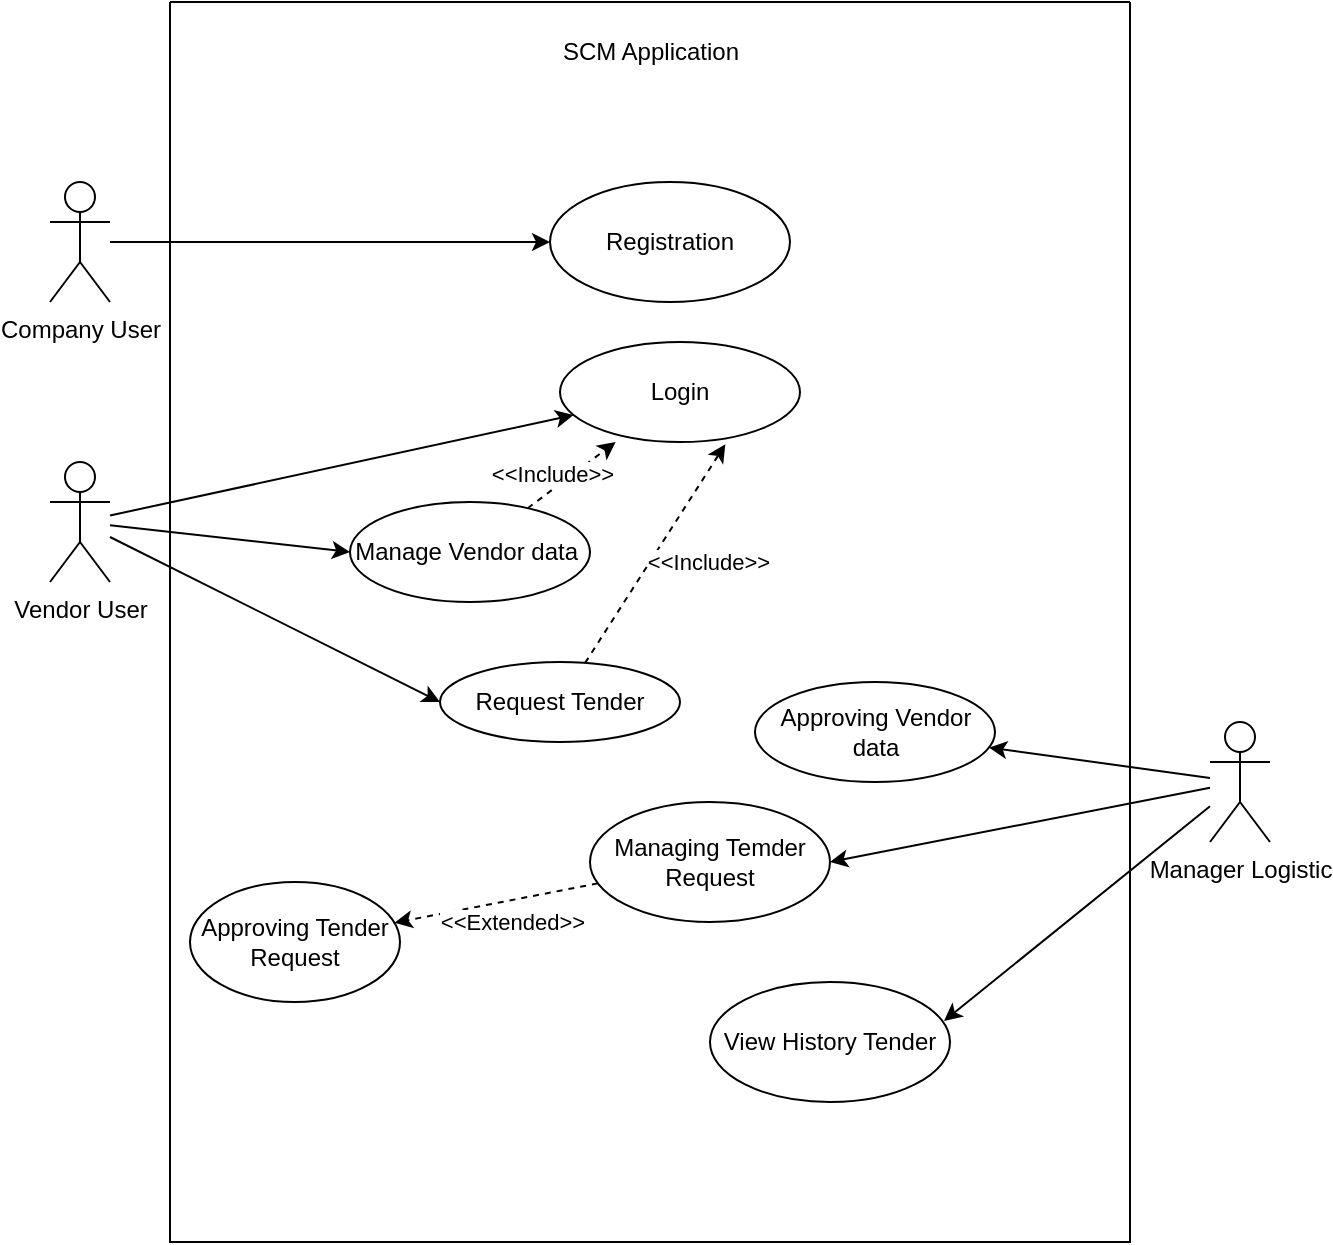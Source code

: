<mxfile version="22.1.17" type="device">
  <diagram name="Page-1" id="uk0SNjwAzEuJgJGUZ7CI">
    <mxGraphModel dx="1313" dy="696" grid="1" gridSize="10" guides="1" tooltips="1" connect="1" arrows="1" fold="1" page="1" pageScale="1" pageWidth="850" pageHeight="1100" math="0" shadow="0">
      <root>
        <mxCell id="0" />
        <mxCell id="1" parent="0" />
        <mxCell id="oEBtpxiMcQ0hFPWkXdTf-11" style="rounded=0;orthogonalLoop=1;jettySize=auto;html=1;" edge="1" parent="1" source="oEBtpxiMcQ0hFPWkXdTf-1" target="oEBtpxiMcQ0hFPWkXdTf-10">
          <mxGeometry relative="1" as="geometry" />
        </mxCell>
        <mxCell id="oEBtpxiMcQ0hFPWkXdTf-13" style="rounded=0;orthogonalLoop=1;jettySize=auto;html=1;entryX=0;entryY=0.5;entryDx=0;entryDy=0;" edge="1" parent="1" source="oEBtpxiMcQ0hFPWkXdTf-1" target="oEBtpxiMcQ0hFPWkXdTf-12">
          <mxGeometry relative="1" as="geometry" />
        </mxCell>
        <mxCell id="oEBtpxiMcQ0hFPWkXdTf-19" style="rounded=0;orthogonalLoop=1;jettySize=auto;html=1;entryX=0;entryY=0.5;entryDx=0;entryDy=0;" edge="1" parent="1" source="oEBtpxiMcQ0hFPWkXdTf-1" target="oEBtpxiMcQ0hFPWkXdTf-18">
          <mxGeometry relative="1" as="geometry" />
        </mxCell>
        <mxCell id="oEBtpxiMcQ0hFPWkXdTf-1" value="Vendor User" style="shape=umlActor;verticalLabelPosition=bottom;verticalAlign=top;html=1;outlineConnect=0;" vertex="1" parent="1">
          <mxGeometry x="110" y="270" width="30" height="60" as="geometry" />
        </mxCell>
        <mxCell id="oEBtpxiMcQ0hFPWkXdTf-8" value="" style="swimlane;startSize=0;" vertex="1" parent="1">
          <mxGeometry x="170" y="40" width="480" height="620" as="geometry" />
        </mxCell>
        <mxCell id="oEBtpxiMcQ0hFPWkXdTf-3" value="SCM Application" style="text;html=1;strokeColor=none;fillColor=none;align=center;verticalAlign=middle;whiteSpace=wrap;rounded=0;" vertex="1" parent="oEBtpxiMcQ0hFPWkXdTf-8">
          <mxGeometry x="187.5" y="10" width="105" height="30" as="geometry" />
        </mxCell>
        <mxCell id="oEBtpxiMcQ0hFPWkXdTf-7" value="Registration" style="ellipse;whiteSpace=wrap;html=1;" vertex="1" parent="oEBtpxiMcQ0hFPWkXdTf-8">
          <mxGeometry x="190" y="90" width="120" height="60" as="geometry" />
        </mxCell>
        <mxCell id="oEBtpxiMcQ0hFPWkXdTf-10" value="Login" style="ellipse;whiteSpace=wrap;html=1;" vertex="1" parent="oEBtpxiMcQ0hFPWkXdTf-8">
          <mxGeometry x="195" y="170" width="120" height="50" as="geometry" />
        </mxCell>
        <mxCell id="oEBtpxiMcQ0hFPWkXdTf-12" value="Manage Vendor data&amp;nbsp;" style="ellipse;whiteSpace=wrap;html=1;" vertex="1" parent="oEBtpxiMcQ0hFPWkXdTf-8">
          <mxGeometry x="90" y="250" width="120" height="50" as="geometry" />
        </mxCell>
        <mxCell id="oEBtpxiMcQ0hFPWkXdTf-14" style="rounded=0;orthogonalLoop=1;jettySize=auto;html=1;entryX=0.232;entryY=1;entryDx=0;entryDy=0;entryPerimeter=0;dashed=1;" edge="1" parent="oEBtpxiMcQ0hFPWkXdTf-8" source="oEBtpxiMcQ0hFPWkXdTf-12" target="oEBtpxiMcQ0hFPWkXdTf-10">
          <mxGeometry relative="1" as="geometry" />
        </mxCell>
        <mxCell id="oEBtpxiMcQ0hFPWkXdTf-15" value="&amp;lt;&amp;lt;Include&amp;gt;&amp;gt;" style="edgeLabel;html=1;align=center;verticalAlign=middle;resizable=0;points=[];" vertex="1" connectable="0" parent="oEBtpxiMcQ0hFPWkXdTf-14">
          <mxGeometry x="0.098" y="2" relative="1" as="geometry">
            <mxPoint x="-11" y="2" as="offset" />
          </mxGeometry>
        </mxCell>
        <mxCell id="oEBtpxiMcQ0hFPWkXdTf-18" value="Request Tender" style="ellipse;whiteSpace=wrap;html=1;" vertex="1" parent="oEBtpxiMcQ0hFPWkXdTf-8">
          <mxGeometry x="135" y="330" width="120" height="40" as="geometry" />
        </mxCell>
        <mxCell id="oEBtpxiMcQ0hFPWkXdTf-23" style="rounded=0;orthogonalLoop=1;jettySize=auto;html=1;entryX=0.689;entryY=1.023;entryDx=0;entryDy=0;entryPerimeter=0;dashed=1;" edge="1" parent="oEBtpxiMcQ0hFPWkXdTf-8" source="oEBtpxiMcQ0hFPWkXdTf-18" target="oEBtpxiMcQ0hFPWkXdTf-10">
          <mxGeometry relative="1" as="geometry" />
        </mxCell>
        <mxCell id="oEBtpxiMcQ0hFPWkXdTf-25" value="&amp;lt;&amp;lt;Include&amp;gt;&amp;gt;" style="edgeLabel;html=1;align=center;verticalAlign=middle;resizable=0;points=[];" vertex="1" connectable="0" parent="oEBtpxiMcQ0hFPWkXdTf-23">
          <mxGeometry x="0.088" y="-1" relative="1" as="geometry">
            <mxPoint x="22" y="8" as="offset" />
          </mxGeometry>
        </mxCell>
        <mxCell id="oEBtpxiMcQ0hFPWkXdTf-32" value="Approving Vendor data" style="ellipse;whiteSpace=wrap;html=1;" vertex="1" parent="oEBtpxiMcQ0hFPWkXdTf-8">
          <mxGeometry x="292.5" y="340" width="120" height="50" as="geometry" />
        </mxCell>
        <mxCell id="oEBtpxiMcQ0hFPWkXdTf-37" value="" style="rounded=0;orthogonalLoop=1;jettySize=auto;html=1;dashed=1;" edge="1" parent="oEBtpxiMcQ0hFPWkXdTf-8" source="oEBtpxiMcQ0hFPWkXdTf-34" target="oEBtpxiMcQ0hFPWkXdTf-36">
          <mxGeometry relative="1" as="geometry" />
        </mxCell>
        <mxCell id="oEBtpxiMcQ0hFPWkXdTf-38" value="&amp;lt;&amp;lt;Extended&amp;gt;&amp;gt;" style="edgeLabel;html=1;align=center;verticalAlign=middle;resizable=0;points=[];" vertex="1" connectable="0" parent="oEBtpxiMcQ0hFPWkXdTf-37">
          <mxGeometry x="0.247" y="1" relative="1" as="geometry">
            <mxPoint x="20" y="6" as="offset" />
          </mxGeometry>
        </mxCell>
        <mxCell id="oEBtpxiMcQ0hFPWkXdTf-34" value="Managing Temder Request" style="ellipse;whiteSpace=wrap;html=1;" vertex="1" parent="oEBtpxiMcQ0hFPWkXdTf-8">
          <mxGeometry x="210" y="400" width="120" height="60" as="geometry" />
        </mxCell>
        <mxCell id="oEBtpxiMcQ0hFPWkXdTf-36" value="Approving Tender Request" style="ellipse;whiteSpace=wrap;html=1;" vertex="1" parent="oEBtpxiMcQ0hFPWkXdTf-8">
          <mxGeometry x="10" y="440" width="105" height="60" as="geometry" />
        </mxCell>
        <mxCell id="oEBtpxiMcQ0hFPWkXdTf-39" value="View History Tender" style="ellipse;whiteSpace=wrap;html=1;" vertex="1" parent="oEBtpxiMcQ0hFPWkXdTf-8">
          <mxGeometry x="270" y="490" width="120" height="60" as="geometry" />
        </mxCell>
        <mxCell id="oEBtpxiMcQ0hFPWkXdTf-28" style="edgeStyle=orthogonalEdgeStyle;rounded=0;orthogonalLoop=1;jettySize=auto;html=1;" edge="1" parent="1" source="oEBtpxiMcQ0hFPWkXdTf-27" target="oEBtpxiMcQ0hFPWkXdTf-7">
          <mxGeometry relative="1" as="geometry" />
        </mxCell>
        <mxCell id="oEBtpxiMcQ0hFPWkXdTf-27" value="Company User" style="shape=umlActor;verticalLabelPosition=bottom;verticalAlign=top;html=1;outlineConnect=0;" vertex="1" parent="1">
          <mxGeometry x="110" y="130" width="30" height="60" as="geometry" />
        </mxCell>
        <mxCell id="oEBtpxiMcQ0hFPWkXdTf-33" style="rounded=0;orthogonalLoop=1;jettySize=auto;html=1;" edge="1" parent="1" source="oEBtpxiMcQ0hFPWkXdTf-29" target="oEBtpxiMcQ0hFPWkXdTf-32">
          <mxGeometry relative="1" as="geometry" />
        </mxCell>
        <mxCell id="oEBtpxiMcQ0hFPWkXdTf-35" style="rounded=0;orthogonalLoop=1;jettySize=auto;html=1;entryX=1;entryY=0.5;entryDx=0;entryDy=0;" edge="1" parent="1" source="oEBtpxiMcQ0hFPWkXdTf-29" target="oEBtpxiMcQ0hFPWkXdTf-34">
          <mxGeometry relative="1" as="geometry" />
        </mxCell>
        <mxCell id="oEBtpxiMcQ0hFPWkXdTf-29" value="Manager Logistic" style="shape=umlActor;verticalLabelPosition=bottom;verticalAlign=top;html=1;outlineConnect=0;" vertex="1" parent="1">
          <mxGeometry x="690" y="400" width="30" height="60" as="geometry" />
        </mxCell>
        <mxCell id="oEBtpxiMcQ0hFPWkXdTf-40" style="rounded=0;orthogonalLoop=1;jettySize=auto;html=1;entryX=0.975;entryY=0.325;entryDx=0;entryDy=0;entryPerimeter=0;" edge="1" parent="1" source="oEBtpxiMcQ0hFPWkXdTf-29" target="oEBtpxiMcQ0hFPWkXdTf-39">
          <mxGeometry relative="1" as="geometry" />
        </mxCell>
      </root>
    </mxGraphModel>
  </diagram>
</mxfile>
